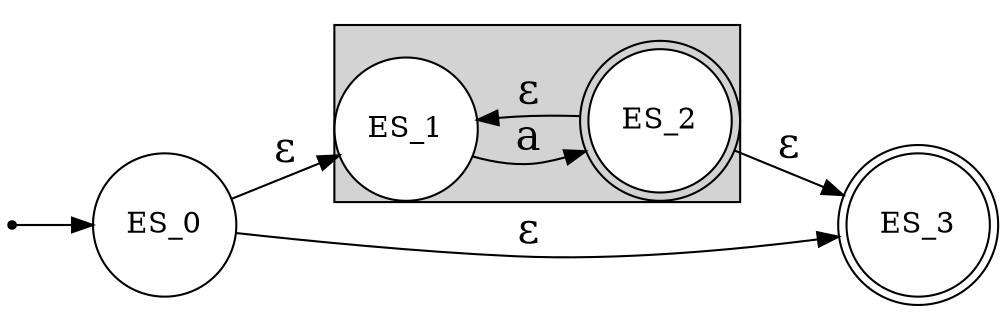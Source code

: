 #
# AFND para reconhecer a*
#
digraph reconhecer_fecho {
  rankdir=LR;
  margin=0;

  ES_0 [shape = circle];
  start [shape = point];
  ES_3 [shape = doublecircle];  

  subgraph cluster_a {
    bgcolor = lightgrey;
    color=black;
    ES_1 [shape = circle, style=filled, fillcolor=white];
    ES_2 [shape = doublecircle, style=filled, fillcolor=white];
    ES_1 -> ES_2 [label = "a", fontsize = "20pt"];
    ES_2 -> ES_1 [ label = "&epsilon;", fontsize = "20pt" ];
  };


  start -> ES_0;
  ES_0 -> ES_1 [ label = "&epsilon;", fontsize = "20pt" ];
  ES_0 -> ES_3 [ label = "&epsilon;", fontsize = "20pt" ];
  ES_2 -> ES_3 [ label = "&epsilon;", fontsize = "20pt" ];
}